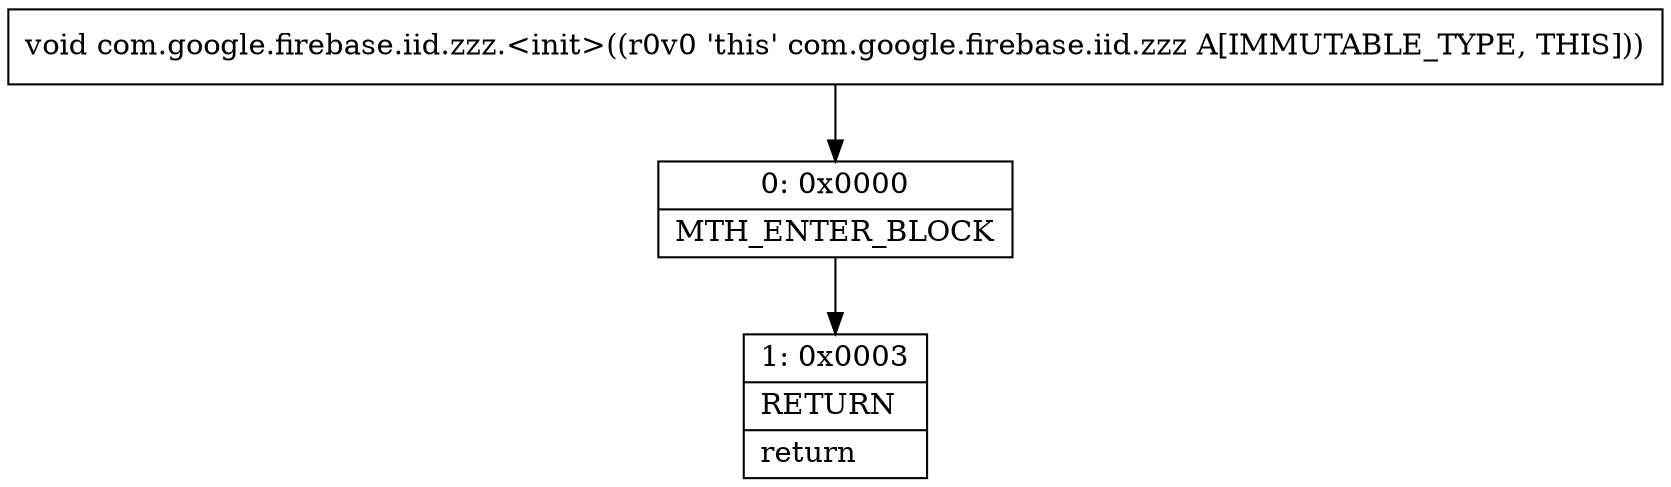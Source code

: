 digraph "CFG forcom.google.firebase.iid.zzz.\<init\>()V" {
Node_0 [shape=record,label="{0\:\ 0x0000|MTH_ENTER_BLOCK\l}"];
Node_1 [shape=record,label="{1\:\ 0x0003|RETURN\l|return\l}"];
MethodNode[shape=record,label="{void com.google.firebase.iid.zzz.\<init\>((r0v0 'this' com.google.firebase.iid.zzz A[IMMUTABLE_TYPE, THIS])) }"];
MethodNode -> Node_0;
Node_0 -> Node_1;
}

